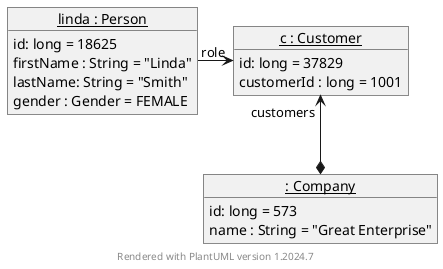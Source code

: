 @startuml
    ' use <u> ... </u> to underline the object name / type
    object "<u>linda : Person</u>" as linda {
        id: long = 18625
        firstName : String = "Linda"
        lastName: String = "Smith"
        gender : Gender = FEMALE
    }
    object "<u>c : Customer</u>" as c {
        id: long = 37829
        customerId : long = 1001
         
    }
    object "<u>: Company</u>" as e {
        id: long = 573
        name : String = "Great Enterprise" 
    } 
    linda -> "role" c
    c "customers" <--* e 

footer Rendered with PlantUML version %version()
@enduml